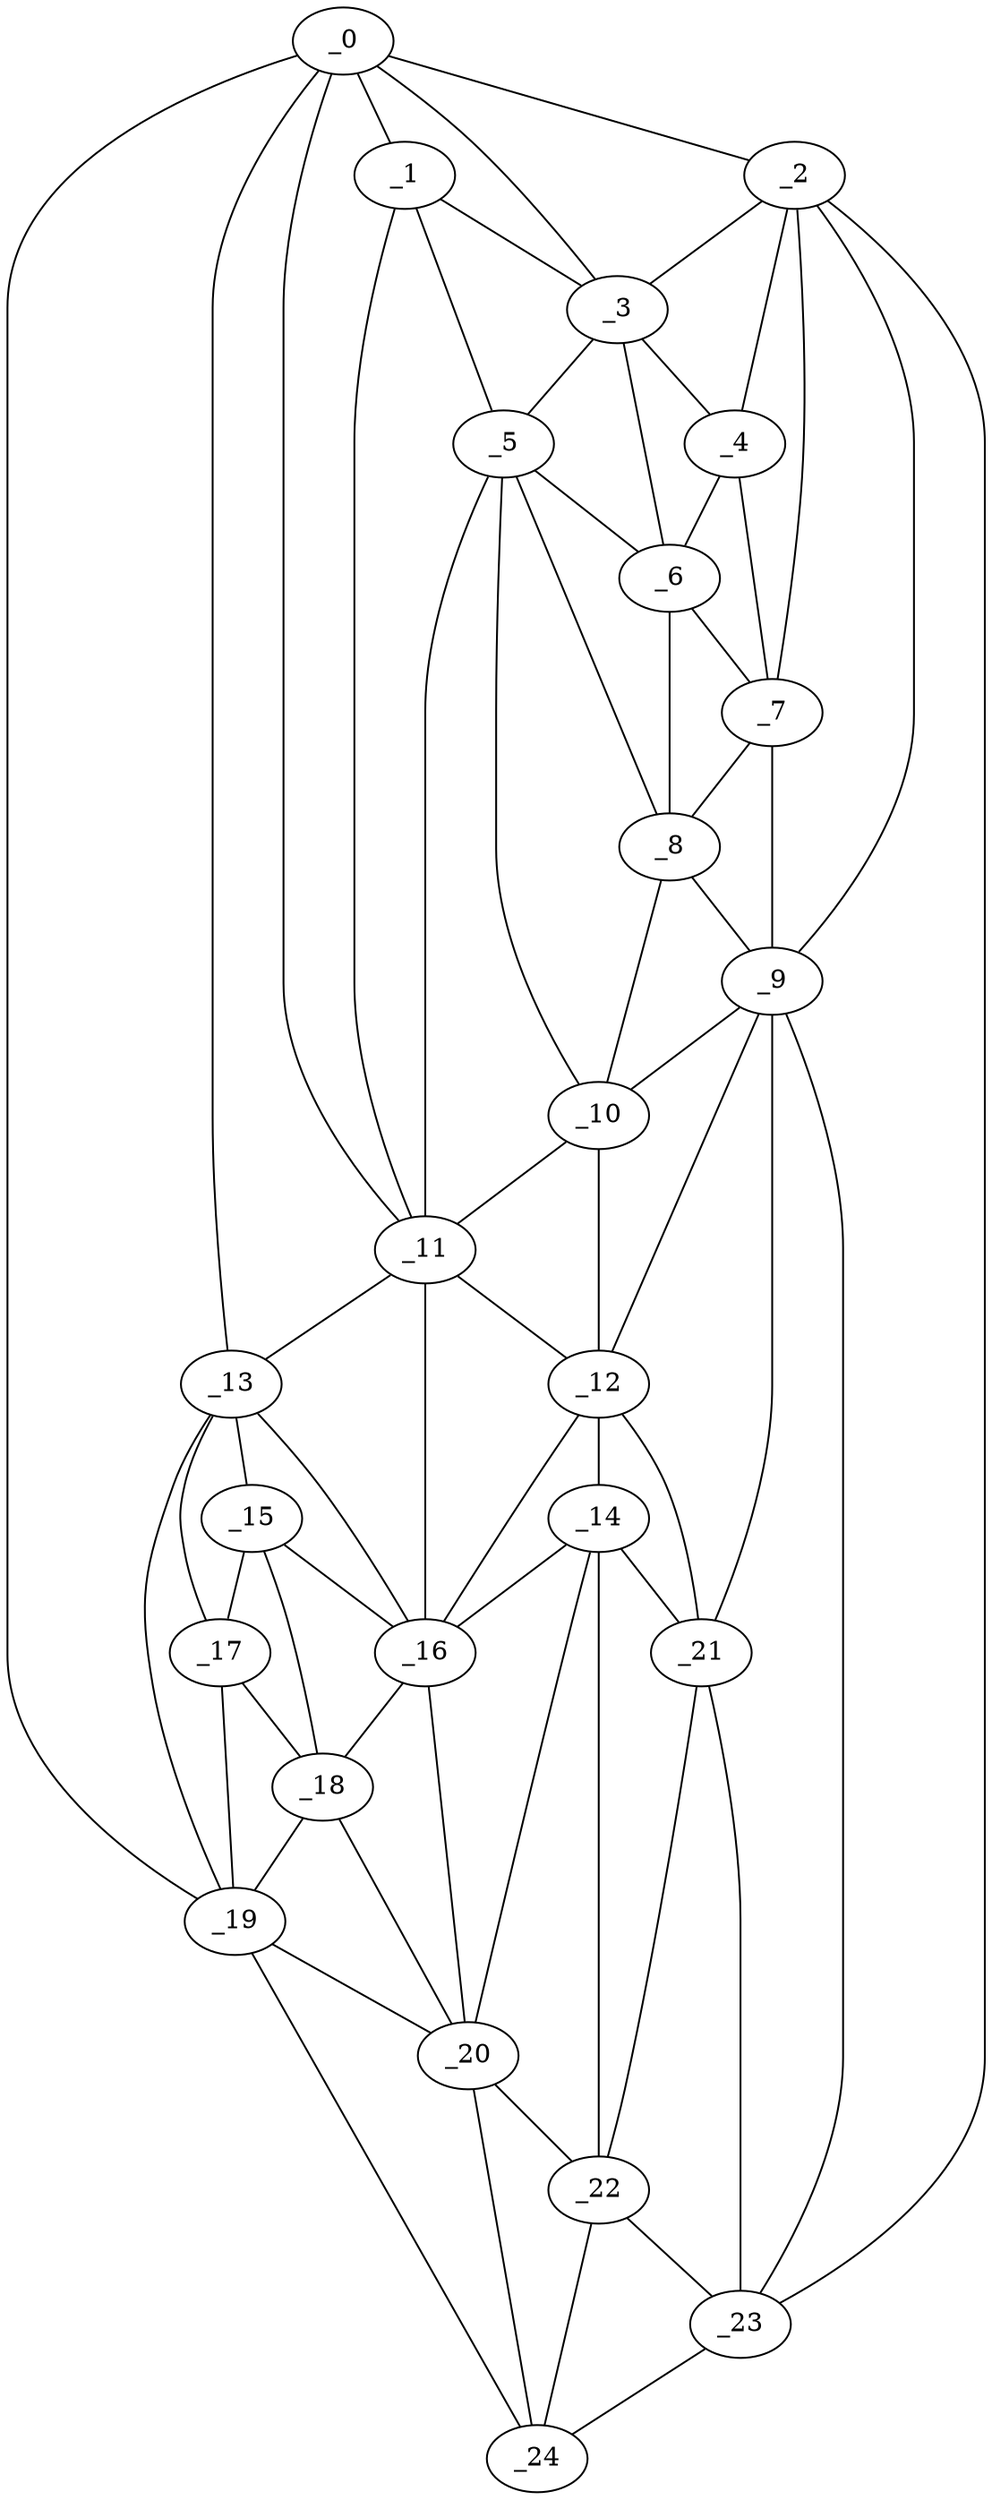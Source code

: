 graph "obj96__165.gxl" {
	_0	 [x=5,
		y=43];
	_1	 [x=15,
		y=45];
	_0 -- _1	 [valence=1];
	_2	 [x=20,
		y=92];
	_0 -- _2	 [valence=1];
	_3	 [x=21,
		y=68];
	_0 -- _3	 [valence=2];
	_11	 [x=68,
		y=42];
	_0 -- _11	 [valence=2];
	_13	 [x=83,
		y=38];
	_0 -- _13	 [valence=2];
	_19	 [x=105,
		y=35];
	_0 -- _19	 [valence=1];
	_1 -- _3	 [valence=2];
	_5	 [x=25,
		y=61];
	_1 -- _5	 [valence=1];
	_1 -- _11	 [valence=2];
	_2 -- _3	 [valence=2];
	_4	 [x=24,
		y=80];
	_2 -- _4	 [valence=2];
	_7	 [x=35,
		y=86];
	_2 -- _7	 [valence=1];
	_9	 [x=52,
		y=88];
	_2 -- _9	 [valence=1];
	_23	 [x=125,
		y=84];
	_2 -- _23	 [valence=1];
	_3 -- _4	 [valence=2];
	_3 -- _5	 [valence=2];
	_6	 [x=34,
		y=72];
	_3 -- _6	 [valence=2];
	_4 -- _6	 [valence=2];
	_4 -- _7	 [valence=2];
	_5 -- _6	 [valence=2];
	_8	 [x=45,
		y=71];
	_5 -- _8	 [valence=1];
	_10	 [x=53,
		y=68];
	_5 -- _10	 [valence=2];
	_5 -- _11	 [valence=2];
	_6 -- _7	 [valence=1];
	_6 -- _8	 [valence=2];
	_7 -- _8	 [valence=2];
	_7 -- _9	 [valence=1];
	_8 -- _9	 [valence=2];
	_8 -- _10	 [valence=2];
	_9 -- _10	 [valence=2];
	_12	 [x=81,
		y=72];
	_9 -- _12	 [valence=2];
	_21	 [x=117,
		y=82];
	_9 -- _21	 [valence=1];
	_9 -- _23	 [valence=2];
	_10 -- _11	 [valence=1];
	_10 -- _12	 [valence=2];
	_11 -- _12	 [valence=1];
	_11 -- _13	 [valence=2];
	_16	 [x=94,
		y=54];
	_11 -- _16	 [valence=1];
	_14	 [x=87,
		y=70];
	_12 -- _14	 [valence=2];
	_12 -- _16	 [valence=2];
	_12 -- _21	 [valence=1];
	_15	 [x=89,
		y=39];
	_13 -- _15	 [valence=1];
	_13 -- _16	 [valence=2];
	_17	 [x=100,
		y=37];
	_13 -- _17	 [valence=1];
	_13 -- _19	 [valence=2];
	_14 -- _16	 [valence=2];
	_20	 [x=109,
		y=55];
	_14 -- _20	 [valence=1];
	_14 -- _21	 [valence=2];
	_22	 [x=118,
		y=63];
	_14 -- _22	 [valence=2];
	_15 -- _16	 [valence=2];
	_15 -- _17	 [valence=2];
	_18	 [x=101,
		y=50];
	_15 -- _18	 [valence=1];
	_16 -- _18	 [valence=2];
	_16 -- _20	 [valence=2];
	_17 -- _18	 [valence=2];
	_17 -- _19	 [valence=1];
	_18 -- _19	 [valence=2];
	_18 -- _20	 [valence=2];
	_19 -- _20	 [valence=2];
	_24	 [x=126,
		y=59];
	_19 -- _24	 [valence=1];
	_20 -- _22	 [valence=2];
	_20 -- _24	 [valence=1];
	_21 -- _22	 [valence=1];
	_21 -- _23	 [valence=2];
	_22 -- _23	 [valence=2];
	_22 -- _24	 [valence=2];
	_23 -- _24	 [valence=1];
}
